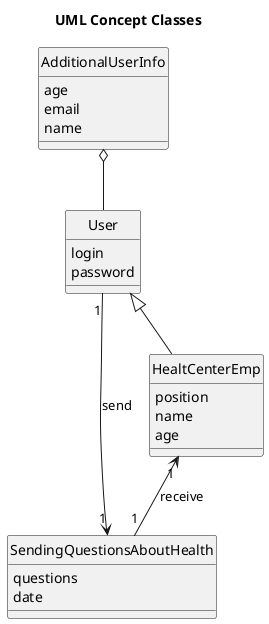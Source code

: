 @startuml

hide circle
title UML Concept Classes

Class User {
    login
    password
}

CLass AdditionalUserInfo {
    age
    email
    name
}

Class SendingQuestionsAboutHealth {
    questions
    date
}

Class HealtCenterEmp {
    position
    name 
    age 
}

User <|-- HealtCenterEmp

AdditionalUserInfo o-- User

User"1" --> "1"SendingQuestionsAboutHealth : send

HealtCenterEmp"1" <-- "1"SendingQuestionsAboutHealth : receive

@enduml
